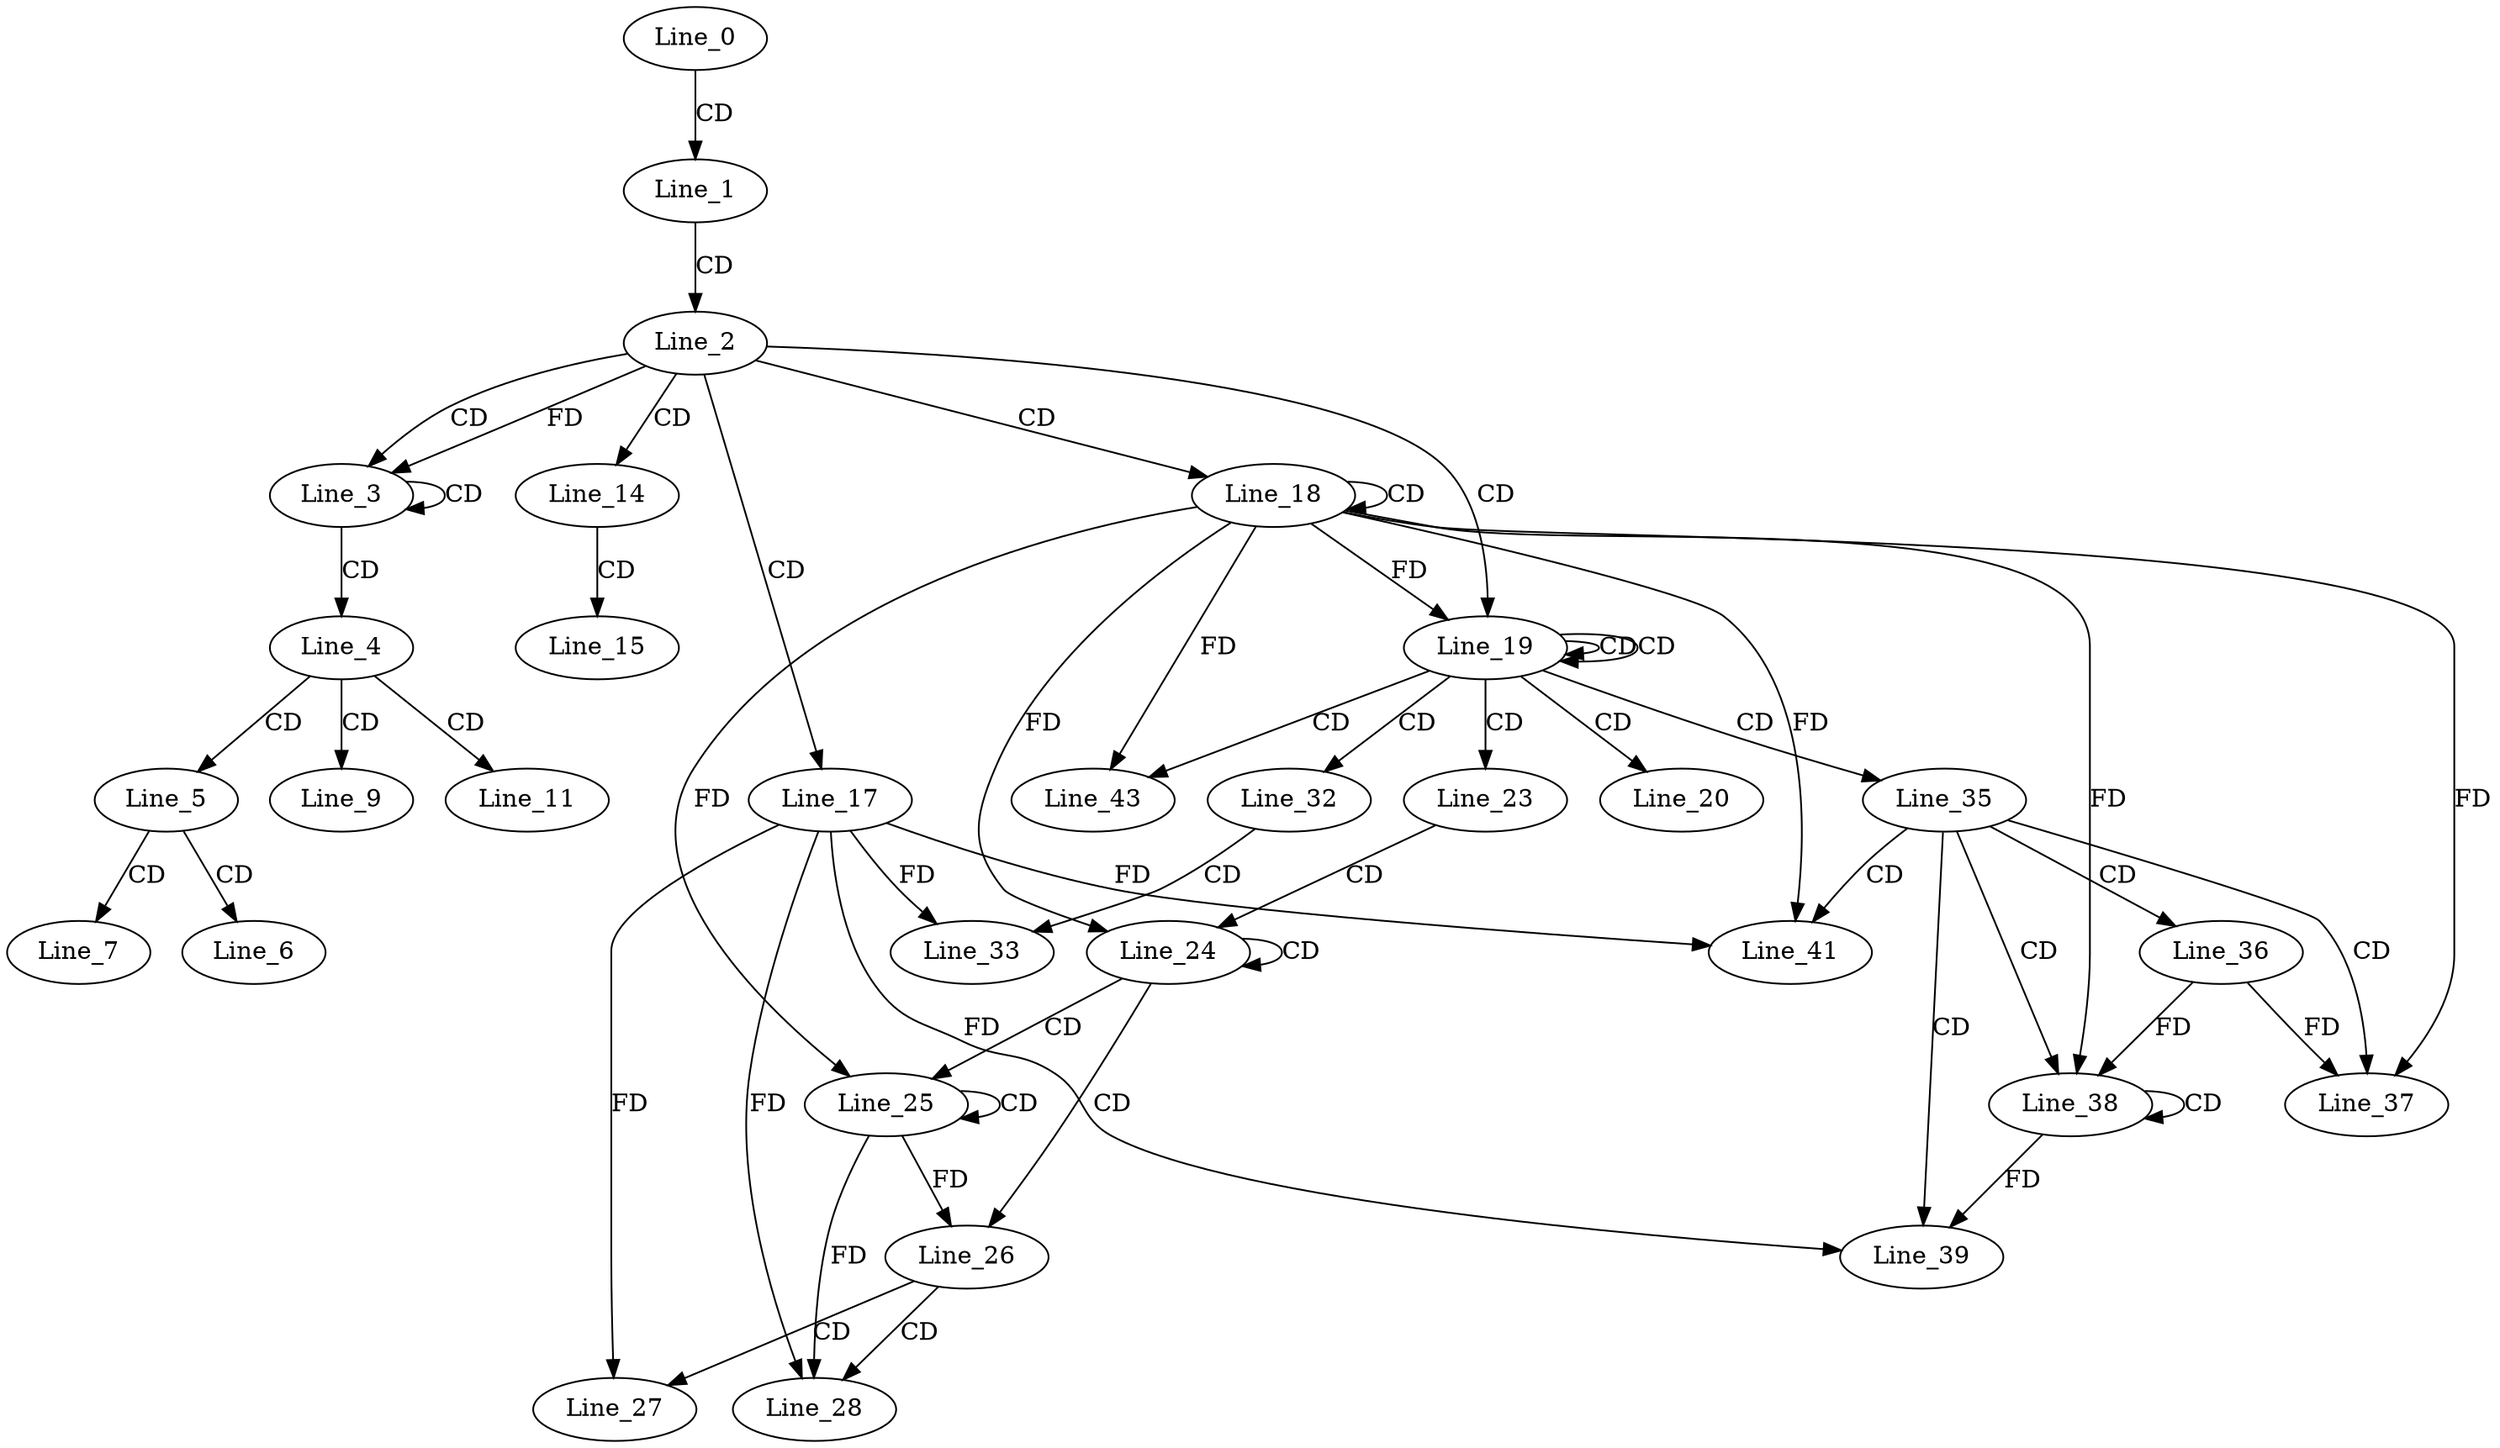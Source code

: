 digraph G {
  Line_0;
  Line_1;
  Line_2;
  Line_3;
  Line_3;
  Line_4;
  Line_5;
  Line_6;
  Line_7;
  Line_9;
  Line_11;
  Line_14;
  Line_15;
  Line_17;
  Line_18;
  Line_18;
  Line_19;
  Line_19;
  Line_20;
  Line_23;
  Line_24;
  Line_24;
  Line_25;
  Line_25;
  Line_25;
  Line_26;
  Line_27;
  Line_28;
  Line_32;
  Line_33;
  Line_35;
  Line_36;
  Line_37;
  Line_38;
  Line_38;
  Line_38;
  Line_39;
  Line_41;
  Line_41;
  Line_43;
  Line_0 -> Line_1 [ label="CD" ];
  Line_1 -> Line_2 [ label="CD" ];
  Line_2 -> Line_3 [ label="CD" ];
  Line_3 -> Line_3 [ label="CD" ];
  Line_2 -> Line_3 [ label="FD" ];
  Line_3 -> Line_4 [ label="CD" ];
  Line_4 -> Line_5 [ label="CD" ];
  Line_5 -> Line_6 [ label="CD" ];
  Line_5 -> Line_7 [ label="CD" ];
  Line_4 -> Line_9 [ label="CD" ];
  Line_4 -> Line_11 [ label="CD" ];
  Line_2 -> Line_14 [ label="CD" ];
  Line_14 -> Line_15 [ label="CD" ];
  Line_2 -> Line_17 [ label="CD" ];
  Line_2 -> Line_18 [ label="CD" ];
  Line_18 -> Line_18 [ label="CD" ];
  Line_2 -> Line_19 [ label="CD" ];
  Line_19 -> Line_19 [ label="CD" ];
  Line_19 -> Line_19 [ label="CD" ];
  Line_18 -> Line_19 [ label="FD" ];
  Line_19 -> Line_20 [ label="CD" ];
  Line_19 -> Line_23 [ label="CD" ];
  Line_23 -> Line_24 [ label="CD" ];
  Line_24 -> Line_24 [ label="CD" ];
  Line_18 -> Line_24 [ label="FD" ];
  Line_24 -> Line_25 [ label="CD" ];
  Line_25 -> Line_25 [ label="CD" ];
  Line_18 -> Line_25 [ label="FD" ];
  Line_24 -> Line_26 [ label="CD" ];
  Line_25 -> Line_26 [ label="FD" ];
  Line_26 -> Line_27 [ label="CD" ];
  Line_17 -> Line_27 [ label="FD" ];
  Line_26 -> Line_28 [ label="CD" ];
  Line_17 -> Line_28 [ label="FD" ];
  Line_25 -> Line_28 [ label="FD" ];
  Line_19 -> Line_32 [ label="CD" ];
  Line_32 -> Line_33 [ label="CD" ];
  Line_17 -> Line_33 [ label="FD" ];
  Line_19 -> Line_35 [ label="CD" ];
  Line_35 -> Line_36 [ label="CD" ];
  Line_35 -> Line_37 [ label="CD" ];
  Line_18 -> Line_37 [ label="FD" ];
  Line_36 -> Line_37 [ label="FD" ];
  Line_35 -> Line_38 [ label="CD" ];
  Line_38 -> Line_38 [ label="CD" ];
  Line_36 -> Line_38 [ label="FD" ];
  Line_18 -> Line_38 [ label="FD" ];
  Line_35 -> Line_39 [ label="CD" ];
  Line_17 -> Line_39 [ label="FD" ];
  Line_38 -> Line_39 [ label="FD" ];
  Line_35 -> Line_41 [ label="CD" ];
  Line_17 -> Line_41 [ label="FD" ];
  Line_18 -> Line_41 [ label="FD" ];
  Line_19 -> Line_43 [ label="CD" ];
  Line_18 -> Line_43 [ label="FD" ];
}
